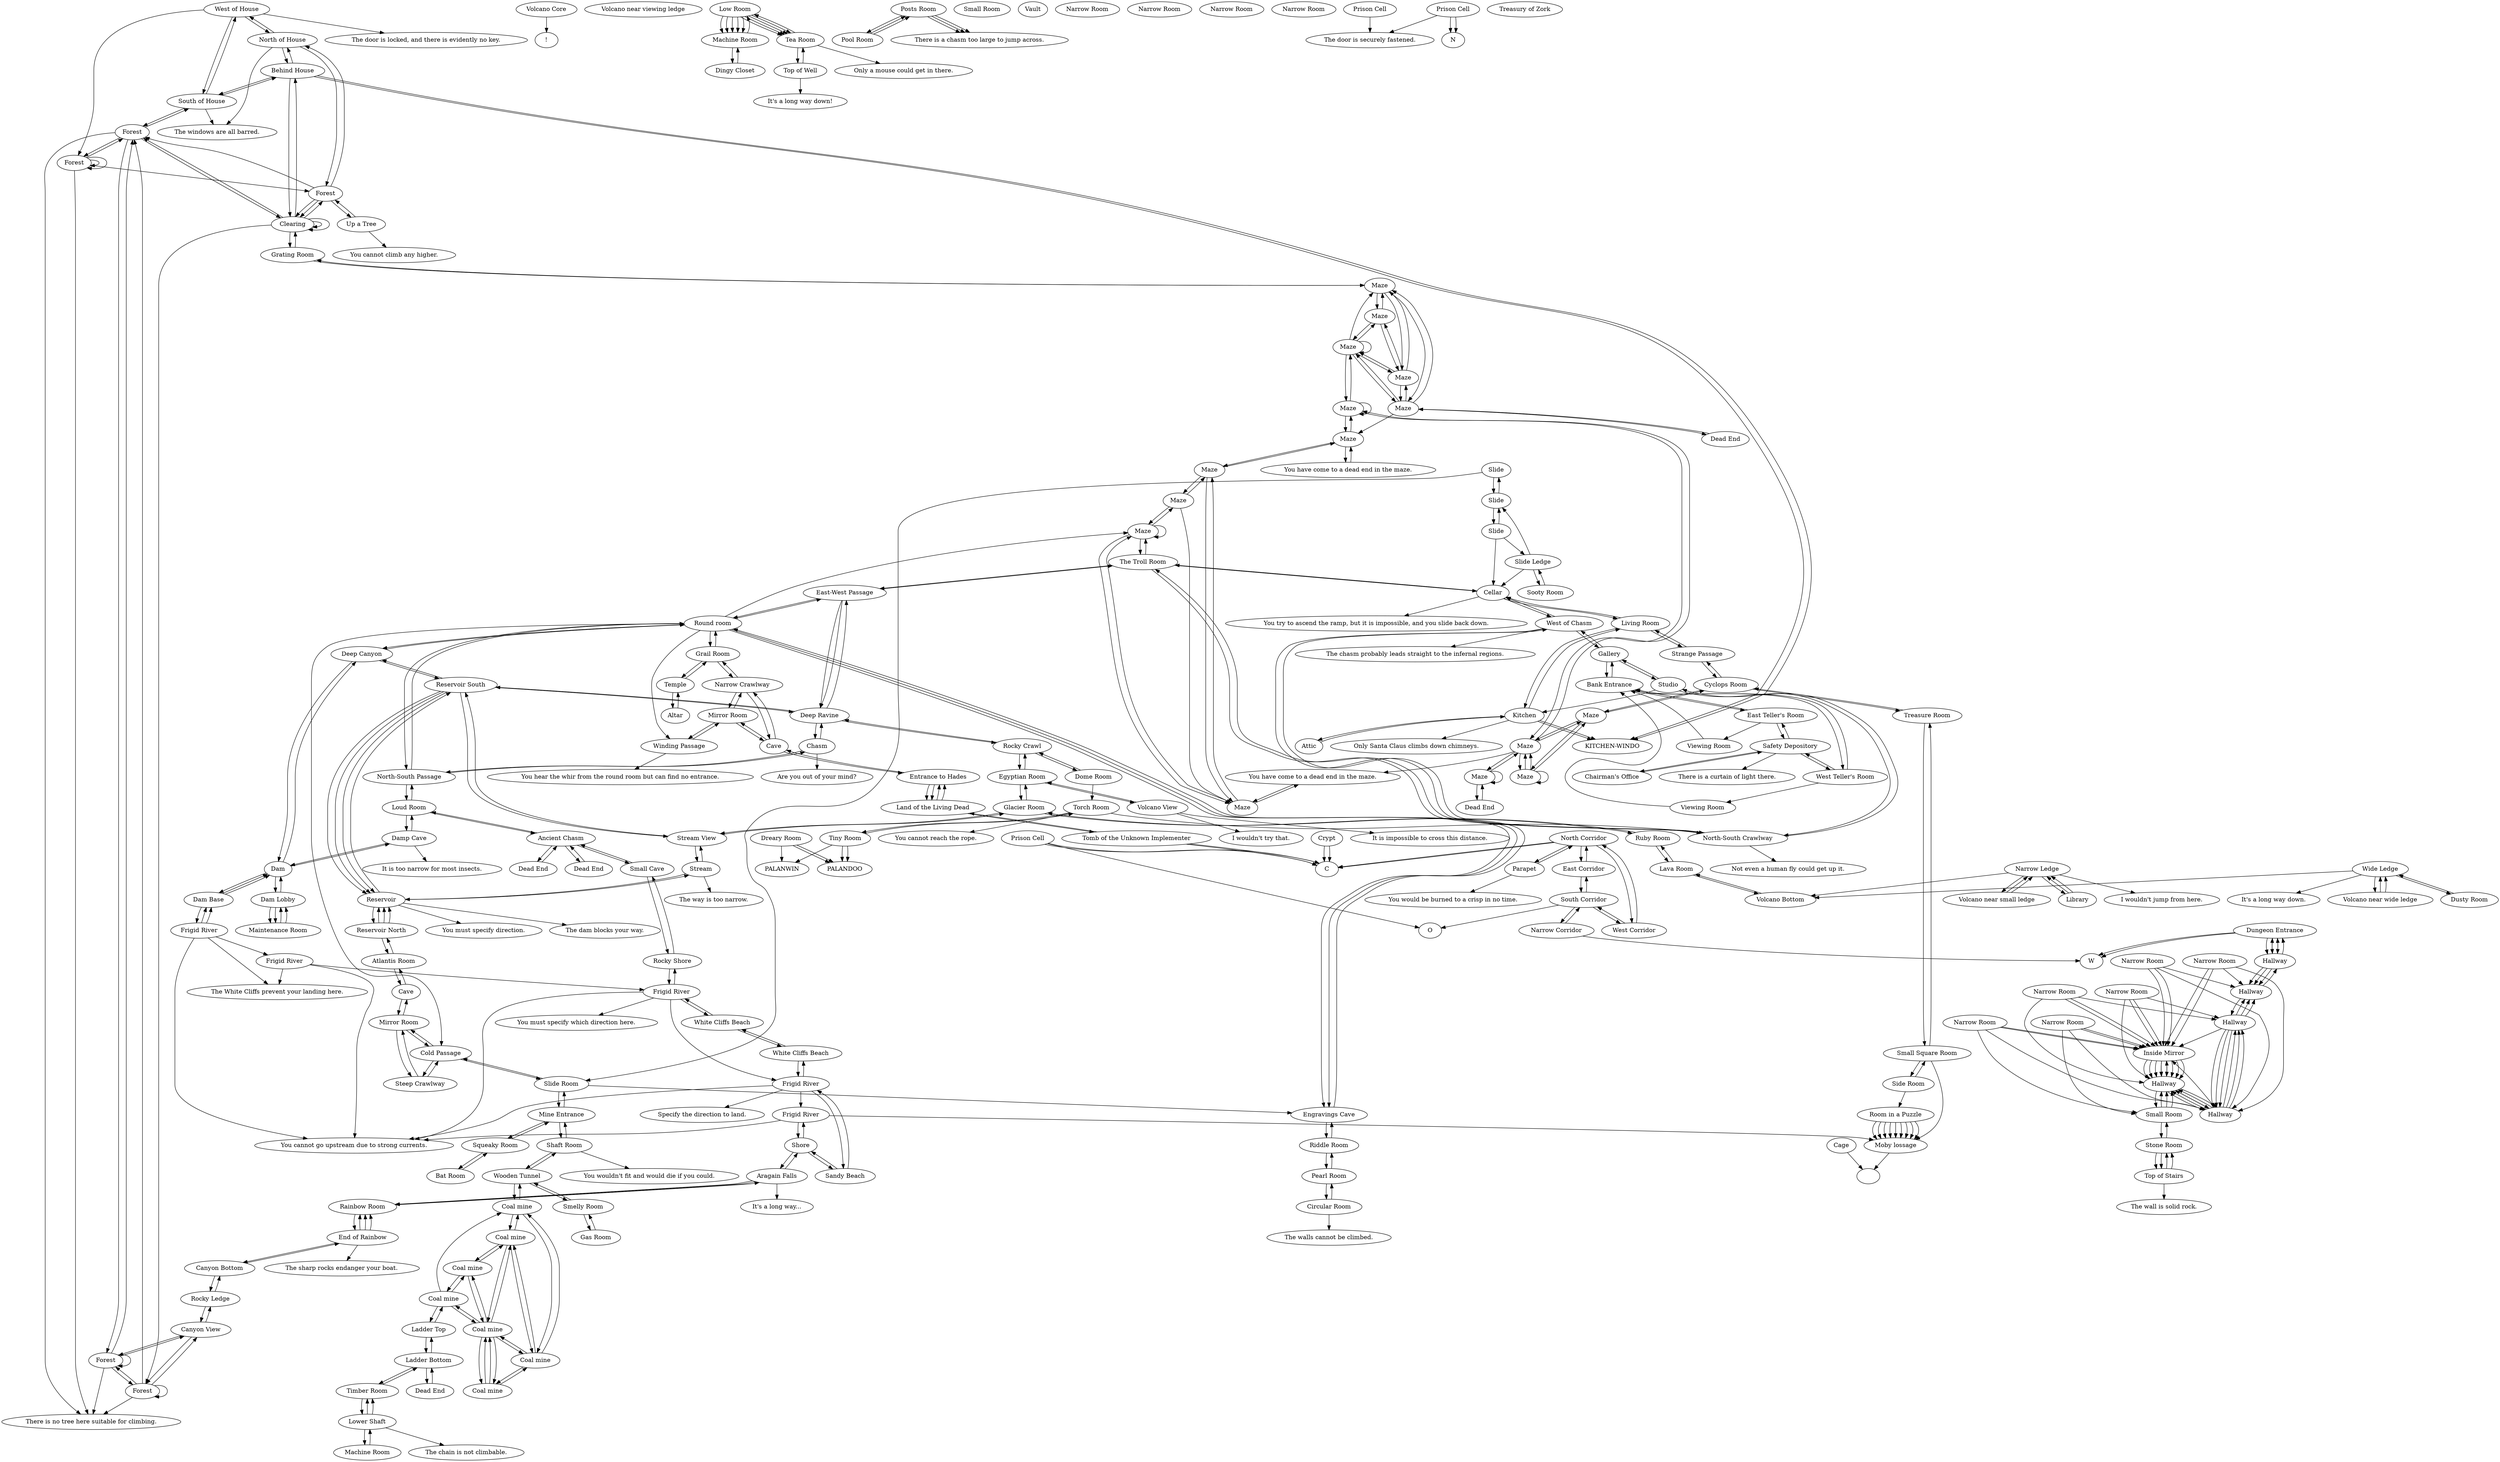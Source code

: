 digraph zork {
WHOUS [label="West of House"];
NHOUS [label="North of House"];
SHOUS [label="South of House"];
EHOUS [label="Behind House"];
KITCH [label="Kitchen"];
ATTIC [label="Attic"];
LROOM [label="Living Room"];
FORE1 [label="Forest"];
FORE2 [label="Forest"];
FORE3 [label="Forest"];
TREE [label="Up a Tree"];
FORE4 [label="Forest"];
FORE5 [label="Forest"];
CLEAR [label="Clearing"];
CELLA [label="Cellar"];
MTROL [label="The Troll Room"];
STUDI [label="Studio"];
GALLE [label="Gallery"];
MAZE1 [label="Maze"];
MAZE2 [label="Maze"];
MAZE3 [label="Maze"];
MAZE4 [label="Maze"];
DEAD1 [label="You have come to a dead end in the maze."];
MAZE5 [label="Maze"];
DEAD2 [label="You have come to a dead end in the maze."];
MAZE6 [label="Maze"];
MAZE7 [label="Maze"];
MAZE8 [label="Maze"];
DEAD3 [label="Dead End"];
MAZE9 [label="Maze"];
MAZ10 [label="Maze"];
MAZ11 [label="Maze"];
MGRAT [label="Grating Room"];
MAZ12 [label="Maze"];
DEAD4 [label="Dead End"];
MAZ13 [label="Maze"];
MAZ14 [label="Maze"];
MAZ15 [label="Maze"];
CYCLO [label="Cyclops Room"];
BLROO [label="Strange Passage"];
TREAS [label="Treasure Room"];
RAVI1 [label="Deep Ravine"];
CRAW1 [label="Rocky Crawl"];
RESES [label="Reservoir South"];
RESER [label="Reservoir"];
RESEN [label="Reservoir North"];
STREA [label="Stream View"];
INSTR [label="Stream"];
EGYPT [label="Egyptian Room"];
ICY [label="Glacier Room"];
RUBYR [label="Ruby Room"];
ATLAN [label="Atlantis Room"];
CANY1 [label="Deep Canyon"];
ECHO [label="Loud Room"];
MIRR1 [label="Mirror Room"];
MIRR2 [label="Mirror Room"];
CAVE1 [label="Cave"];
CAVE2 [label="Cave"];
CRAW2 [label="Steep Crawlway"];
CRAW3 [label="Narrow Crawlway"];
PASS3 [label="Cold Passage"];
PASS4 [label="Winding Passage"];
ENTRA [label="Mine Entrance"];
SQUEE [label="Squeaky Room"];
TSHAF [label="Shaft Room"];
TUNNE [label="Wooden Tunnel"];
SMELL [label="Smelly Room"];
BOOM [label="Gas Room"];
TLADD [label="Ladder Top"];
BLADD [label="Ladder Bottom"];
DEAD7 [label="Dead End"];
TIMBE [label="Timber Room"];
BSHAF [label="Lower Shaft"];
MACHI [label="Machine Room"];
BATS [label="Bat Room"];
MINE1 [label="Coal mine"];
MINE2 [label="Coal mine"];
MINE3 [label="Coal mine"];
MINE4 [label="Coal mine"];
MINE5 [label="Coal mine"];
MINE6 [label="Coal mine"];
MINE7 [label="Coal mine"];
DOME [label="Dome Room"];
MTORC [label="Torch Room"];
CRAW4 [label="North-South Crawlway"];
CHAS2 [label="West of Chasm"];
PASS1 [label="East-West Passage"];
CAROU [label="Round room"];
PASS5 [label="North-South Passage"];
CHAS1 [label="Chasm"];
CAVE3 [label="Damp Cave"];
CHAS3 [label="Ancient Chasm"];
DEAD5 [label="Dead End"];
DEAD6 [label="Dead End"];
CAVE4 [label="Engravings Cave"];
RIDDL [label="Riddle Room"];
MPEAR [label="Pearl Room"];
LLD1 [label="Entrance to Hades"];
LLD2 [label="Land of the Living Dead"];
MGRAI [label="Grail Room"];
TEMP1 [label="Temple"];
TEMP2 [label="Altar"];
DAM [label="Dam"];
LOBBY [label="Dam Lobby"];
MAINT [label="Maintenance Room"];
DOCK [label="Dam Base"];
RIVR1 [label="Frigid River"];
RIVR2 [label="Frigid River"];
RIVR3 [label="Frigid River"];
WCLF1 [label="White Cliffs Beach"];
WCLF2 [label="White Cliffs Beach"];
RIVR4 [label="Frigid River"];
RIVR5 [label="Frigid River"];
FCHMP [label="Moby lossage"];
FANTE [label="Shore"];
BEACH [label="Sandy Beach"];
RCAVE [label="Rocky Shore"];
TCAVE [label="Small Cave"];
FALLS [label="Aragain Falls"];
RAINB [label="Rainbow Room"];
POG [label="End of Rainbow"];
CLBOT [label="Canyon Bottom"];
CLMID [label="Rocky Ledge"];
CLTOP [label="Canyon View"];
VLBOT [label="Volcano Bottom"];
VAIR1 [label="Volcano Core"];
VAIR2 [label="Volcano near small ledge"];
VAIR3 [label="Volcano near viewing ledge"];
VAIR4 [label="Volcano near wide ledge"];
LEDG2 [label="Narrow Ledge"];
LIBRA [label="Library"];
LEDG3 [label="Volcano View"];
LEDG4 [label="Wide Ledge"];
SAFE [label="Dusty Room"];
LAVA [label="Lava Room"];
MAGNE [label="Low Room"];
CMACH [label="Machine Room"];
CAGER [label="Dingy Closet"];
CAGED [label="Cage"];
TWELL [label="Top of Well"];
BWELL [label="Circular Room"];
ALICE [label="Tea Room"];
ALISM [label="Posts Room"];
ALITR [label="Pool Room"];
BKENT [label="Bank Entrance"];
BKTW [label="West Teller's Room"];
BKTE [label="East Teller's Room"];
BKVW [label="Viewing Room"];
BKVE [label="Viewing Room"];
BKTWI [label="Small Room"];
BKVAU [label="Vault"];
BKBOX [label="Safety Depository"];
BKEXE [label="Chairman's Office"];
CPANT [label="Small Square Room"];
CPOUT [label="Side Room"];
CP [label="Room in a Puzzle"];
PALAN [label="Dreary Room"];
PRM [label="Tiny Room"];
SLIDE [label="Slide Room"];
SLID1 [label="Slide"];
SLID2 [label="Slide"];
SLID3 [label="Slide"];
SLEDG [label="Slide Ledge"];
SPAL [label="Sooty Room"];
MRD [label="Hallway"];
MRG [label="Hallway"];
MRC [label="Hallway"];
MRB [label="Hallway"];
MRA [label="Hallway"];
MRDE [label="Narrow Room"];
MRDW [label="Narrow Room"];
MRGE [label="Narrow Room"];
MRGW [label="Narrow Room"];
MRCE [label="Narrow Room"];
MRCW [label="Narrow Room"];
MRBE [label="Narrow Room"];
MRBW [label="Narrow Room"];
MRAE [label="Narrow Room"];
MRAW [label="Narrow Room"];
INMIR [label="Inside Mirror"];
MRANT [label="Stone Room"];
MREYE [label="Small Room"];
TOMB [label="Tomb of the Unknown Implementer"];
CRYPT [label="Crypt"];
TSTRS [label="Top of Stairs"];
ECORR [label="East Corridor"];
WCORR [label="West Corridor"];
SCORR [label="South Corridor"];
BDOOR [label="Narrow Corridor"];
FDOOR [label="Dungeon Entrance"];
NCORR [label="North Corridor"];
PARAP [label="Parapet"];
CELL [label="Prison Cell"];
PCELL [label="Prison Cell"];
NCELL [label="Prison Cell"];
NIRVA [label="Treasury of Zork"];
"WHOUS" -> "NHOUS";
"WHOUS" -> "SHOUS";
"WHOUS" -> "FORE1";
"WHOUS" -> "The door is locked, and there is evidently no key.";
"NHOUS" -> "WHOUS";
"NHOUS" -> "EHOUS";
"NHOUS" -> "FORE3";
"NHOUS" -> "The windows are all barred.";
"SHOUS" -> "WHOUS";
"SHOUS" -> "EHOUS";
"SHOUS" -> "FORE2";
"SHOUS" -> "The windows are all barred.";
"EHOUS" -> "NHOUS";
"EHOUS" -> "SHOUS";
"EHOUS" -> "CLEAR";
"EHOUS" -> "KITCHEN-WINDO";
"EHOUS" -> "KITCHEN-WINDO";
"KITCH" -> "KITCHEN-WINDO";
"KITCH" -> "LROOM";
"KITCH" -> "KITCHEN-WINDO";
"KITCH" -> "ATTIC";
"KITCH" -> "Only Santa Claus climbs down chimneys.";
"ATTIC" -> "KITCH";
"LROOM" -> "KITCH";
"LROOM" -> "BLROO";
"LROOM" -> "CELLA";
"FORE1" -> "There is no tree here suitable for climbing.";
"FORE1" -> "FORE1";
"FORE1" -> "FORE3";
"FORE1" -> "FORE2";
"FORE1" -> "FORE1";
"FORE2" -> "There is no tree here suitable for climbing.";
"FORE2" -> "SHOUS";
"FORE2" -> "CLEAR";
"FORE2" -> "FORE4";
"FORE2" -> "FORE1";
"FORE3" -> "TREE";
"FORE3" -> "FORE2";
"FORE3" -> "CLEAR";
"FORE3" -> "CLEAR";
"FORE3" -> "NHOUS";
"TREE" -> "FORE3";
"TREE" -> "You cannot climb any higher.";
"FORE4" -> "There is no tree here suitable for climbing.";
"FORE4" -> "CLTOP";
"FORE4" -> "FORE5";
"FORE4" -> "FORE4";
"FORE4" -> "FORE2";
"FORE5" -> "There is no tree here suitable for climbing.";
"FORE5" -> "FORE5";
"FORE5" -> "CLTOP";
"FORE5" -> "FORE4";
"FORE5" -> "FORE2";
"CLEAR" -> "EHOUS";
"CLEAR" -> "FORE5";
"CLEAR" -> "CLEAR";
"CLEAR" -> "CLEAR";
"CLEAR" -> "FORE3";
"CLEAR" -> "FORE2";
"CLEAR" -> "MGRAT";
"CELLA" -> "MTROL";
"CELLA" -> "CHAS2";
"CELLA" -> "LROOM";
"CELLA" -> "You try to ascend the ramp, but it is impossible, and you slide back down.";
"MTROL" -> "CELLA";
"MTROL" -> "CRAW4";
"MTROL" -> "PASS1";
"MTROL" -> "MAZE1";
"STUDI" -> "CRAW4";
"STUDI" -> "GALLE";
"STUDI" -> "KITCH";
"GALLE" -> "CHAS2";
"GALLE" -> "STUDI";
"GALLE" -> "BKENT";
"MAZE1" -> "MTROL";
"MAZE1" -> "MAZE1";
"MAZE1" -> "MAZE2";
"MAZE1" -> "MAZE4";
"MAZE2" -> "MAZE1";
"MAZE2" -> "MAZE4";
"MAZE2" -> "MAZE3";
"MAZE3" -> "MAZE2";
"MAZE3" -> "MAZE4";
"MAZE3" -> "MAZE5";
"MAZE4" -> "MAZE3";
"MAZE4" -> "MAZE1";
"MAZE4" -> "DEAD1";
"DEAD1" -> "MAZE4";
"MAZE5" -> "DEAD2";
"MAZE5" -> "MAZE3";
"MAZE5" -> "MAZE6";
"DEAD2" -> "MAZE5";
"MAZE6" -> "MAZE5";
"MAZE6" -> "MAZE7";
"MAZE6" -> "MAZE6";
"MAZE6" -> "MAZE9";
"MAZE7" -> "MAZ14";
"MAZE7" -> "MAZE6";
"MAZE7" -> "DEAD1";
"MAZE7" -> "MAZE8";
"MAZE7" -> "MAZ15";
"MAZE8" -> "MAZE7";
"MAZE8" -> "MAZE8";
"MAZE8" -> "DEAD3";
"DEAD3" -> "MAZE8";
"MAZE9" -> "MAZE6";
"MAZE9" -> "MAZ11";
"MAZE9" -> "MAZ10";
"MAZE9" -> "MAZ13";
"MAZE9" -> "MAZ12";
"MAZE9" -> "MAZE9";
"MAZ10" -> "MAZE9";
"MAZ10" -> "MAZ13";
"MAZ10" -> "MAZ11";
"MAZ11" -> "MGRAT";
"MAZ11" -> "MAZ10";
"MAZ11" -> "MAZ13";
"MAZ11" -> "MAZ12";
"MGRAT" -> "MAZ11";
"MGRAT" -> "CLEAR";
"MAZ12" -> "MAZE5";
"MAZ12" -> "MAZ11";
"MAZ12" -> "MAZ13";
"MAZ12" -> "MAZE9";
"MAZ12" -> "DEAD4";
"DEAD4" -> "MAZ12";
"MAZ13" -> "MAZE9";
"MAZ13" -> "MAZ12";
"MAZ13" -> "MAZ10";
"MAZ13" -> "MAZ11";
"MAZ14" -> "MAZ15";
"MAZ14" -> "MAZ14";
"MAZ14" -> "MAZE7";
"MAZ14" -> "MAZE7";
"MAZ15" -> "MAZ14";
"MAZ15" -> "MAZE7";
"MAZ15" -> "CYCLO";
"CYCLO" -> "MAZ15";
"CYCLO" -> "BLROO";
"CYCLO" -> "TREAS";
"BLROO" -> "CYCLO";
"BLROO" -> "LROOM";
"TREAS" -> "CYCLO";
"TREAS" -> "CPANT";
"RAVI1" -> "PASS1";
"RAVI1" -> "RESES";
"RAVI1" -> "CHAS1";
"RAVI1" -> "CRAW1";
"CRAW1" -> "RAVI1";
"CRAW1" -> "DOME";
"CRAW1" -> "EGYPT";
"RESES" -> "RAVI1";
"RESES" -> "STREA";
"RESES" -> "RESER";
"RESES" -> "RESER";
"RESES" -> "RESER";
"RESES" -> "CANY1";
"RESER" -> "RESEN";
"RESER" -> "RESES";
"RESER" -> "INSTR";
"RESER" -> "The dam blocks your way.";
"RESER" -> "You must specify direction.";
"RESEN" -> "ATLAN";
"RESEN" -> "RESER";
"RESEN" -> "RESER";
"RESEN" -> "RESER";
"STREA" -> "INSTR";
"STREA" -> "RESES";
"STREA" -> "ICY";
"INSTR" -> "The way is too narrow.";
"INSTR" -> "STREA";
"INSTR" -> "RESER";
"EGYPT" -> "ICY";
"EGYPT" -> "LEDG3";
"EGYPT" -> "CRAW1";
"ICY" -> "STREA";
"ICY" -> "EGYPT";
"ICY" -> "RUBYR";
"RUBYR" -> "LAVA";
"RUBYR" -> "ICY";
"ATLAN" -> "RESEN";
"ATLAN" -> "CAVE1";
"CANY1" -> "RESES";
"CANY1" -> "DAM";
"CANY1" -> "CAROU";
"ECHO" -> "CHAS3";
"ECHO" -> "PASS5";
"ECHO" -> "CAVE3";
"MIRR1" -> "PASS3";
"MIRR1" -> "CRAW2";
"MIRR1" -> "CAVE1";
"MIRR2" -> "PASS4";
"MIRR2" -> "CRAW3";
"MIRR2" -> "CAVE2";
"CAVE1" -> "MIRR1";
"CAVE1" -> "ATLAN";
"CAVE2" -> "CRAW3";
"CAVE2" -> "MIRR2";
"CAVE2" -> "LLD1";
"CRAW2" -> "MIRR1";
"CRAW2" -> "PASS3";
"CRAW3" -> "CAVE2";
"CRAW3" -> "MIRR2";
"CRAW3" -> "MGRAI";
"PASS3" -> "MIRR1";
"PASS3" -> "SLIDE";
"PASS3" -> "CRAW2";
"PASS4" -> "MIRR2";
"PASS4" -> "You hear the whir from the round room but can find no entrance.";
"ENTRA" -> "SLIDE";
"ENTRA" -> "SQUEE";
"ENTRA" -> "TSHAF";
"SQUEE" -> "BATS";
"SQUEE" -> "ENTRA";
"TSHAF" -> "You wouldn't fit and would die if you could.";
"TSHAF" -> "ENTRA";
"TSHAF" -> "TUNNE";
"TUNNE" -> "TSHAF";
"TUNNE" -> "SMELL";
"TUNNE" -> "MINE1";
"SMELL" -> "BOOM";
"SMELL" -> "TUNNE";
"BOOM" -> "SMELL";
"TLADD" -> "BLADD";
"TLADD" -> "MINE7";
"BLADD" -> "DEAD7";
"BLADD" -> "TIMBE";
"BLADD" -> "TLADD";
"DEAD7" -> "BLADD";
"TIMBE" -> "BLADD";
"TIMBE" -> "BSHAF";
"BSHAF" -> "MACHI";
"BSHAF" -> "TIMBE";
"BSHAF" -> "TIMBE";
"BSHAF" -> "The chain is not climbable.";
"MACHI" -> "BSHAF";
"BATS" -> "SQUEE";
"MINE1" -> "MINE4";
"MINE1" -> "MINE2";
"MINE1" -> "TUNNE";
"MINE2" -> "MINE1";
"MINE2" -> "MINE5";
"MINE2" -> "MINE3";
"MINE2" -> "MINE4";
"MINE3" -> "MINE2";
"MINE3" -> "MINE5";
"MINE3" -> "MINE5";
"MINE4" -> "MINE5";
"MINE4" -> "MINE6";
"MINE4" -> "MINE1";
"MINE4" -> "MINE2";
"MINE5" -> "MINE6";
"MINE5" -> "MINE7";
"MINE5" -> "MINE2";
"MINE5" -> "MINE3";
"MINE5" -> "MINE3";
"MINE5" -> "MINE4";
"MINE6" -> "MINE4";
"MINE6" -> "MINE5";
"MINE6" -> "MINE7";
"MINE7" -> "MINE1";
"MINE7" -> "MINE5";
"MINE7" -> "TLADD";
"MINE7" -> "MINE6";
"DOME" -> "CRAW1";
"DOME" -> "MTORC";
"MTORC" -> "You cannot reach the rope.";
"MTORC" -> "PRM";
"MTORC" -> "CRAW4";
"CRAW4" -> "CHAS2";
"CRAW4" -> "STUDI";
"CRAW4" -> "MTROL";
"CRAW4" -> "Not even a human fly could get up it.";
"CHAS2" -> "CELLA";
"CHAS2" -> "CRAW4";
"CHAS2" -> "GALLE";
"CHAS2" -> "The chasm probably leads straight to the infernal regions.";
"PASS1" -> "CAROU";
"PASS1" -> "MTROL";
"PASS1" -> "RAVI1";
"PASS1" -> "RAVI1";
"CAROU" -> "CAVE4";
"CAROU" -> "CAVE4";
"CAROU" -> "MGRAI";
"CAROU" -> "PASS1";
"CAROU" -> "CANY1";
"CAROU" -> "PASS5";
"CAROU" -> "PASS4";
"CAROU" -> "MAZE1";
"CAROU" -> "PASS3";
"PASS5" -> "CHAS1";
"PASS5" -> "ECHO";
"PASS5" -> "CAROU";
"CHAS1" -> "RAVI1";
"CHAS1" -> "PASS5";
"CHAS1" -> "Are you out of your mind?";
"CAVE3" -> "ECHO";
"CAVE3" -> "DAM";
"CAVE3" -> "It is too narrow for most insects.";
"CHAS3" -> "ECHO";
"CHAS3" -> "TCAVE";
"CHAS3" -> "DEAD5";
"CHAS3" -> "DEAD6";
"DEAD5" -> "CHAS3";
"DEAD6" -> "CHAS3";
"CAVE4" -> "CAROU";
"CAVE4" -> "RIDDL";
"RIDDL" -> "CAVE4";
"RIDDL" -> "MPEAR";
"MPEAR" -> "BWELL";
"MPEAR" -> "RIDDL";
"LLD1" -> "LLD2";
"LLD1" -> "CAVE2";
"LLD1" -> "LLD2";
"LLD2" -> "TOMB";
"LLD2" -> "LLD1";
"LLD2" -> "LLD1";
"MGRAI" -> "CAROU";
"MGRAI" -> "CRAW3";
"MGRAI" -> "TEMP1";
"TEMP1" -> "MGRAI";
"TEMP1" -> "TEMP2";
"TEMP2" -> "TEMP1";
"DAM" -> "CANY1";
"DAM" -> "DOCK";
"DAM" -> "CAVE3";
"DAM" -> "LOBBY";
"LOBBY" -> "DAM";
"LOBBY" -> "MAINT";
"LOBBY" -> "MAINT";
"MAINT" -> "LOBBY";
"MAINT" -> "LOBBY";
"DOCK" -> "DAM";
"DOCK" -> "DAM";
"DOCK" -> "RIVR1";
"RIVR1" -> "You cannot go upstream due to strong currents.";
"RIVR1" -> "DOCK";
"RIVR1" -> "DOCK";
"RIVR1" -> "RIVR2";
"RIVR1" -> "The White Cliffs prevent your landing here.";
"RIVR2" -> "You cannot go upstream due to strong currents.";
"RIVR2" -> "RIVR3";
"RIVR2" -> "The White Cliffs prevent your landing here.";
"RIVR3" -> "You cannot go upstream due to strong currents.";
"RIVR3" -> "RIVR4";
"RIVR3" -> "WCLF1";
"RIVR3" -> "RCAVE";
"RIVR3" -> "You must specify which direction here.";
"WCLF1" -> "WCLF2";
"WCLF1" -> "RIVR3";
"WCLF2" -> "WCLF1";
"WCLF2" -> "RIVR4";
"RIVR4" -> "You cannot go upstream due to strong currents.";
"RIVR4" -> "RIVR5";
"RIVR4" -> "WCLF2";
"RIVR4" -> "BEACH";
"RIVR4" -> "Specify the direction to land.";
"RIVR5" -> "You cannot go upstream due to strong currents.";
"RIVR5" -> "FCHMP";
"RIVR5" -> "FANTE";
"FCHMP" -> "";
"FANTE" -> "RIVR5";
"FANTE" -> "BEACH";
"FANTE" -> "FALLS";
"BEACH" -> "RIVR4";
"BEACH" -> "FANTE";
"RCAVE" -> "RIVR3";
"RCAVE" -> "TCAVE";
"TCAVE" -> "RCAVE";
"TCAVE" -> "CHAS3";
"FALLS" -> "RAINB";
"FALLS" -> "It's a long way...";
"FALLS" -> "FANTE";
"FALLS" -> "RAINB";
"RAINB" -> "POG";
"RAINB" -> "FALLS";
"POG" -> "RAINB";
"POG" -> "RAINB";
"POG" -> "RAINB";
"POG" -> "CLBOT";
"POG" -> "The sharp rocks endanger your boat.";
"CLBOT" -> "CLMID";
"CLBOT" -> "POG";
"CLMID" -> "CLTOP";
"CLMID" -> "CLBOT";
"CLTOP" -> "CLMID";
"CLTOP" -> "FORE4";
"CLTOP" -> "FORE5";
"VLBOT" -> "LAVA";
"VAIR1" -> "!";
"VAIR2" -> "LEDG2";
"VAIR2" -> "LEDG2";
"VAIR4" -> "LEDG4";
"VAIR4" -> "LEDG4";
"LEDG2" -> "I wouldn't jump from here.";
"LEDG2" -> "VAIR2";
"LEDG2" -> "VLBOT";
"LEDG2" -> "LIBRA";
"LIBRA" -> "LEDG2";
"LIBRA" -> "LEDG2";
"LEDG3" -> "I wouldn't try that.";
"LEDG3" -> "It is impossible to cross this distance.";
"LEDG3" -> "EGYPT";
"LEDG4" -> "It's a long way down.";
"LEDG4" -> "VAIR4";
"LEDG4" -> "VLBOT";
"LEDG4" -> "SAFE";
"SAFE" -> "LEDG4";
"LAVA" -> "VLBOT";
"LAVA" -> "RUBYR";
"MAGNE" -> "CMACH";
"MAGNE" -> "CMACH";
"MAGNE" -> "CMACH";
"MAGNE" -> "CMACH";
"MAGNE" -> "ALICE";
"MAGNE" -> "ALICE";
"MAGNE" -> "ALICE";
"MAGNE" -> "CMACH";
"MAGNE" -> "ALICE";
"CMACH" -> "MAGNE";
"CMACH" -> "CAGER";
"CAGER" -> "CMACH";
"CAGED" -> "";
"TWELL" -> "ALICE";
"TWELL" -> "It's a long way down!";
"BWELL" -> "MPEAR";
"BWELL" -> "The walls cannot be climbed.";
"ALICE" -> "Only a mouse could get in there.";
"ALICE" -> "TWELL";
"ALICE" -> "MAGNE";
"ALISM" -> "There is a chasm too large to jump across.";
"ALISM" -> "ALITR";
"ALISM" -> "There is a chasm too large to jump across.";
"ALISM" -> "There is a chasm too large to jump across.";
"ALITR" -> "ALISM";
"ALITR" -> "ALISM";
"BKENT" -> "BKTW";
"BKENT" -> "BKTE";
"BKENT" -> "GALLE";
"BKTW" -> "BKVW";
"BKTW" -> "BKENT";
"BKTW" -> "BKBOX";
"BKTE" -> "BKVE";
"BKTE" -> "BKENT";
"BKTE" -> "BKBOX";
"BKVW" -> "BKENT";
"BKVE" -> "BKENT";
"BKBOX" -> "There is a curtain of light there.";
"BKBOX" -> "BKTW";
"BKBOX" -> "BKTE";
"BKBOX" -> "BKEXE";
"BKEXE" -> "BKBOX";
"CPANT" -> "CPOUT";
"CPANT" -> "TREAS";
"CPANT" -> "FCHMP";
"CPOUT" -> "CPANT";
"CPOUT" -> "CP";
"CP" -> "FCHMP";
"CP" -> "FCHMP";
"CP" -> "FCHMP";
"CP" -> "FCHMP";
"CP" -> "FCHMP";
"CP" -> "FCHMP";
"CP" -> "FCHMP";
"CP" -> "FCHMP";
"CP" -> "FCHMP";
"PALAN" -> "PALANDOO";
"PALAN" -> "PALANDOO";
"PALAN" -> "PALANWIN";
"PRM" -> "PALANDOO";
"PRM" -> "PALANDOO";
"PRM" -> "PALANWIN";
"PRM" -> "MTORC";
"SLIDE" -> "PASS3";
"SLIDE" -> "ENTRA";
"SLIDE" -> "CAVE4";
"SLID1" -> "SLID2";
"SLID1" -> "SLIDE";
"SLID2" -> "SLID3";
"SLID2" -> "SLID1";
"SLID3" -> "CELLA";
"SLID3" -> "SLID2";
"SLID3" -> "SLEDG";
"SLEDG" -> "CELLA";
"SLEDG" -> "SLID2";
"SLEDG" -> "SPAL";
"SPAL" -> "SLEDG";
"MRD" -> "FDOOR";
"MRD" -> "FDOOR";
"MRD" -> "FDOOR";
"MRD" -> "MRG";
"MRD" -> "MRG";
"MRD" -> "MRG";
"MRG" -> "MRD";
"MRG" -> "MRC";
"MRC" -> "MRG";
"MRC" -> "MRG";
"MRC" -> "MRG";
"MRC" -> "INMIR";
"MRC" -> "MRB";
"MRC" -> "MRB";
"MRC" -> "MRB";
"MRB" -> "MRC";
"MRB" -> "MRC";
"MRB" -> "MRC";
"MRB" -> "INMIR";
"MRB" -> "MRA";
"MRB" -> "MRA";
"MRB" -> "MRA";
"MRA" -> "MRB";
"MRA" -> "MRB";
"MRA" -> "MRB";
"MRA" -> "INMIR";
"MRA" -> "MREYE";
"MRCE" -> "INMIR";
"MRCE" -> "INMIR";
"MRCE" -> "MRG";
"MRCE" -> "MRB";
"MRCW" -> "INMIR";
"MRCW" -> "INMIR";
"MRCW" -> "MRG";
"MRCW" -> "MRB";
"MRBE" -> "INMIR";
"MRBE" -> "INMIR";
"MRBE" -> "MRC";
"MRBE" -> "MRA";
"MRBW" -> "INMIR";
"MRBW" -> "INMIR";
"MRBW" -> "MRC";
"MRBW" -> "MRA";
"MRAE" -> "INMIR";
"MRAE" -> "INMIR";
"MRAE" -> "MRB";
"MRAE" -> "MREYE";
"MRAW" -> "INMIR";
"MRAW" -> "INMIR";
"MRAW" -> "MRB";
"MRAW" -> "MREYE";
"INMIR" -> "MRA";
"INMIR" -> "MRA";
"INMIR" -> "MRA";
"INMIR" -> "MRA";
"INMIR" -> "MRA";
"INMIR" -> "MRA";
"INMIR" -> "MRA";
"INMIR" -> "MRA";
"INMIR" -> "MRA";
"MRANT" -> "TSTRS";
"MRANT" -> "TSTRS";
"MRANT" -> "MREYE";
"MREYE" -> "MRA";
"MREYE" -> "MRA";
"MREYE" -> "MRA";
"MREYE" -> "MRANT";
"TOMB" -> "LLD2";
"TOMB" -> "C";
"TOMB" -> "C";
"CRYPT" -> "C";
"CRYPT" -> "C";
"TSTRS" -> "MRANT";
"TSTRS" -> "MRANT";
"TSTRS" -> "The wall is solid rock.";
"ECORR" -> "NCORR";
"ECORR" -> "SCORR";
"WCORR" -> "NCORR";
"WCORR" -> "SCORR";
"SCORR" -> "WCORR";
"SCORR" -> "ECORR";
"SCORR" -> "O";
"SCORR" -> "BDOOR";
"BDOOR" -> "SCORR";
"BDOOR" -> "W";
"FDOOR" -> "W";
"FDOOR" -> "W";
"FDOOR" -> "MRD";
"FDOOR" -> "MRD";
"FDOOR" -> "MRD";
"NCORR" -> "ECORR";
"NCORR" -> "WCORR";
"NCORR" -> "PARAP";
"NCORR" -> "C";
"NCORR" -> "C";
"PARAP" -> "NCORR";
"PARAP" -> "You would be burned to a crisp in no time.";
"CELL" -> "C";
"CELL" -> "C";
"CELL" -> "O";
"PCELL" -> "The door is securely fastened.";
"NCELL" -> "The door is securely fastened.";
"NCELL" -> "N";
"NCELL" -> "N";
}
